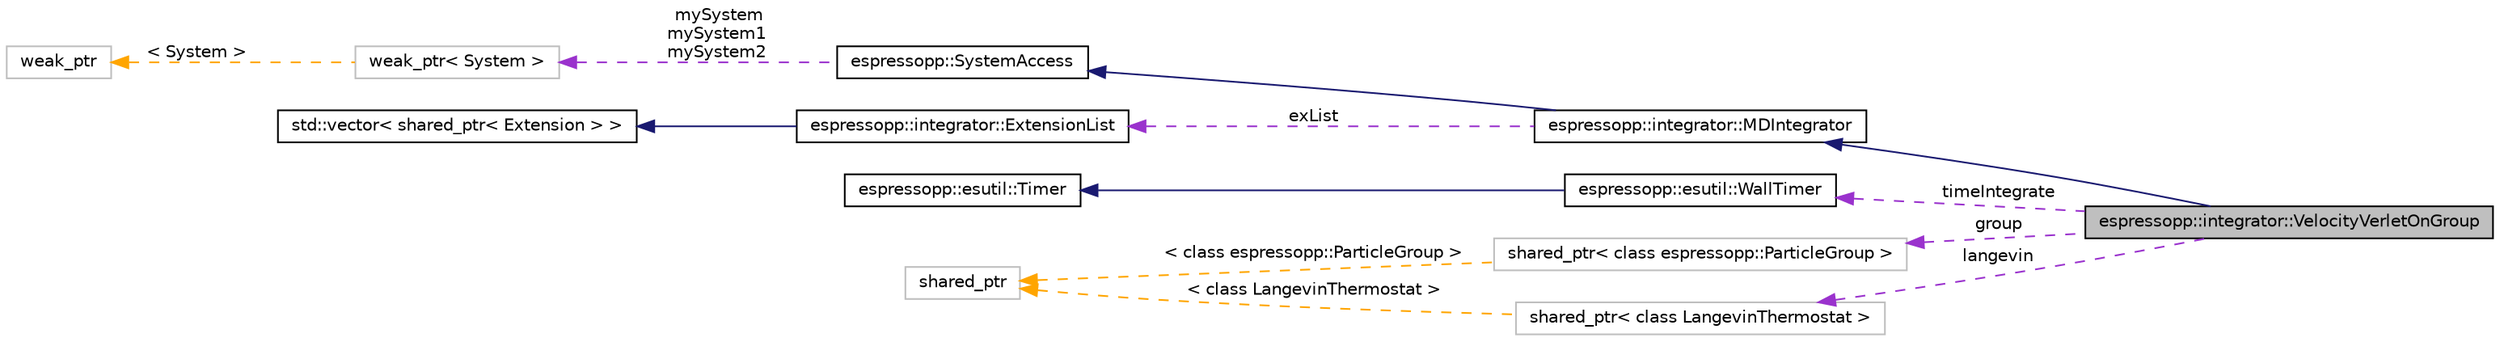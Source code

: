 digraph G
{
  edge [fontname="Helvetica",fontsize="10",labelfontname="Helvetica",labelfontsize="10"];
  node [fontname="Helvetica",fontsize="10",shape=record];
  rankdir="LR";
  Node1 [label="espressopp::integrator::VelocityVerletOnGroup",height=0.2,width=0.4,color="black", fillcolor="grey75", style="filled" fontcolor="black"];
  Node2 -> Node1 [dir="back",color="midnightblue",fontsize="10",style="solid",fontname="Helvetica"];
  Node2 [label="espressopp::integrator::MDIntegrator",height=0.2,width=0.4,color="black", fillcolor="white", style="filled",URL="$classespressopp_1_1integrator_1_1MDIntegrator.html"];
  Node3 -> Node2 [dir="back",color="midnightblue",fontsize="10",style="solid",fontname="Helvetica"];
  Node3 [label="espressopp::SystemAccess",height=0.2,width=0.4,color="black", fillcolor="white", style="filled",URL="$classespressopp_1_1SystemAccess.html",tooltip="Common base class for all classes that need access to the system."];
  Node4 -> Node3 [dir="back",color="darkorchid3",fontsize="10",style="dashed",label=" mySystem\nmySystem1\nmySystem2" ,fontname="Helvetica"];
  Node4 [label="weak_ptr\< System \>",height=0.2,width=0.4,color="grey75", fillcolor="white", style="filled"];
  Node5 -> Node4 [dir="back",color="orange",fontsize="10",style="dashed",label=" \< System \>" ,fontname="Helvetica"];
  Node5 [label="weak_ptr",height=0.2,width=0.4,color="grey75", fillcolor="white", style="filled"];
  Node6 -> Node2 [dir="back",color="darkorchid3",fontsize="10",style="dashed",label=" exList" ,fontname="Helvetica"];
  Node6 [label="espressopp::integrator::ExtensionList",height=0.2,width=0.4,color="black", fillcolor="white", style="filled",URL="$structespressopp_1_1integrator_1_1ExtensionList.html"];
  Node7 -> Node6 [dir="back",color="midnightblue",fontsize="10",style="solid",fontname="Helvetica"];
  Node7 [label="std::vector\< shared_ptr\< Extension \> \>",height=0.2,width=0.4,color="black", fillcolor="white", style="filled",URL="$classstd_1_1vector.html"];
  Node8 -> Node1 [dir="back",color="darkorchid3",fontsize="10",style="dashed",label=" timeIntegrate" ,fontname="Helvetica"];
  Node8 [label="espressopp::esutil::WallTimer",height=0.2,width=0.4,color="black", fillcolor="white", style="filled",URL="$classespressopp_1_1esutil_1_1WallTimer.html",tooltip="timer measuring the wall time."];
  Node9 -> Node8 [dir="back",color="midnightblue",fontsize="10",style="solid",fontname="Helvetica"];
  Node9 [label="espressopp::esutil::Timer",height=0.2,width=0.4,color="black", fillcolor="white", style="filled",URL="$classespressopp_1_1esutil_1_1Timer.html",tooltip="simple timer for obtaining typically microsecond precision timings."];
  Node10 -> Node1 [dir="back",color="darkorchid3",fontsize="10",style="dashed",label=" group" ,fontname="Helvetica"];
  Node10 [label="shared_ptr\< class espressopp::ParticleGroup \>",height=0.2,width=0.4,color="grey75", fillcolor="white", style="filled"];
  Node11 -> Node10 [dir="back",color="orange",fontsize="10",style="dashed",label=" \< class espressopp::ParticleGroup \>" ,fontname="Helvetica"];
  Node11 [label="shared_ptr",height=0.2,width=0.4,color="grey75", fillcolor="white", style="filled"];
  Node12 -> Node1 [dir="back",color="darkorchid3",fontsize="10",style="dashed",label=" langevin" ,fontname="Helvetica"];
  Node12 [label="shared_ptr\< class LangevinThermostat \>",height=0.2,width=0.4,color="grey75", fillcolor="white", style="filled"];
  Node11 -> Node12 [dir="back",color="orange",fontsize="10",style="dashed",label=" \< class LangevinThermostat \>" ,fontname="Helvetica"];
}
